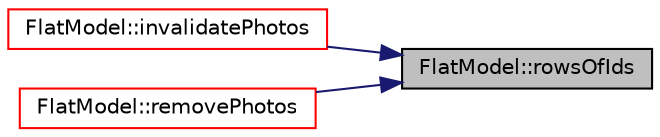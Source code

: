 digraph "FlatModel::rowsOfIds"
{
 // LATEX_PDF_SIZE
  edge [fontname="Helvetica",fontsize="10",labelfontname="Helvetica",labelfontsize="10"];
  node [fontname="Helvetica",fontsize="10",shape=record];
  rankdir="RL";
  Node1 [label="FlatModel::rowsOfIds",height=0.2,width=0.4,color="black", fillcolor="grey75", style="filled", fontcolor="black",tooltip=" "];
  Node1 -> Node2 [dir="back",color="midnightblue",fontsize="10",style="solid",fontname="Helvetica"];
  Node2 [label="FlatModel::invalidatePhotos",height=0.2,width=0.4,color="red", fillcolor="white", style="filled",URL="$class_flat_model.html#aca8c6652eb792b0e2658ba35c85c85a0",tooltip=" "];
  Node1 -> Node5 [dir="back",color="midnightblue",fontsize="10",style="solid",fontname="Helvetica"];
  Node5 [label="FlatModel::removePhotos",height=0.2,width=0.4,color="red", fillcolor="white", style="filled",URL="$class_flat_model.html#ab9fb6e274371e14fefea22b94235d657",tooltip=" "];
}

